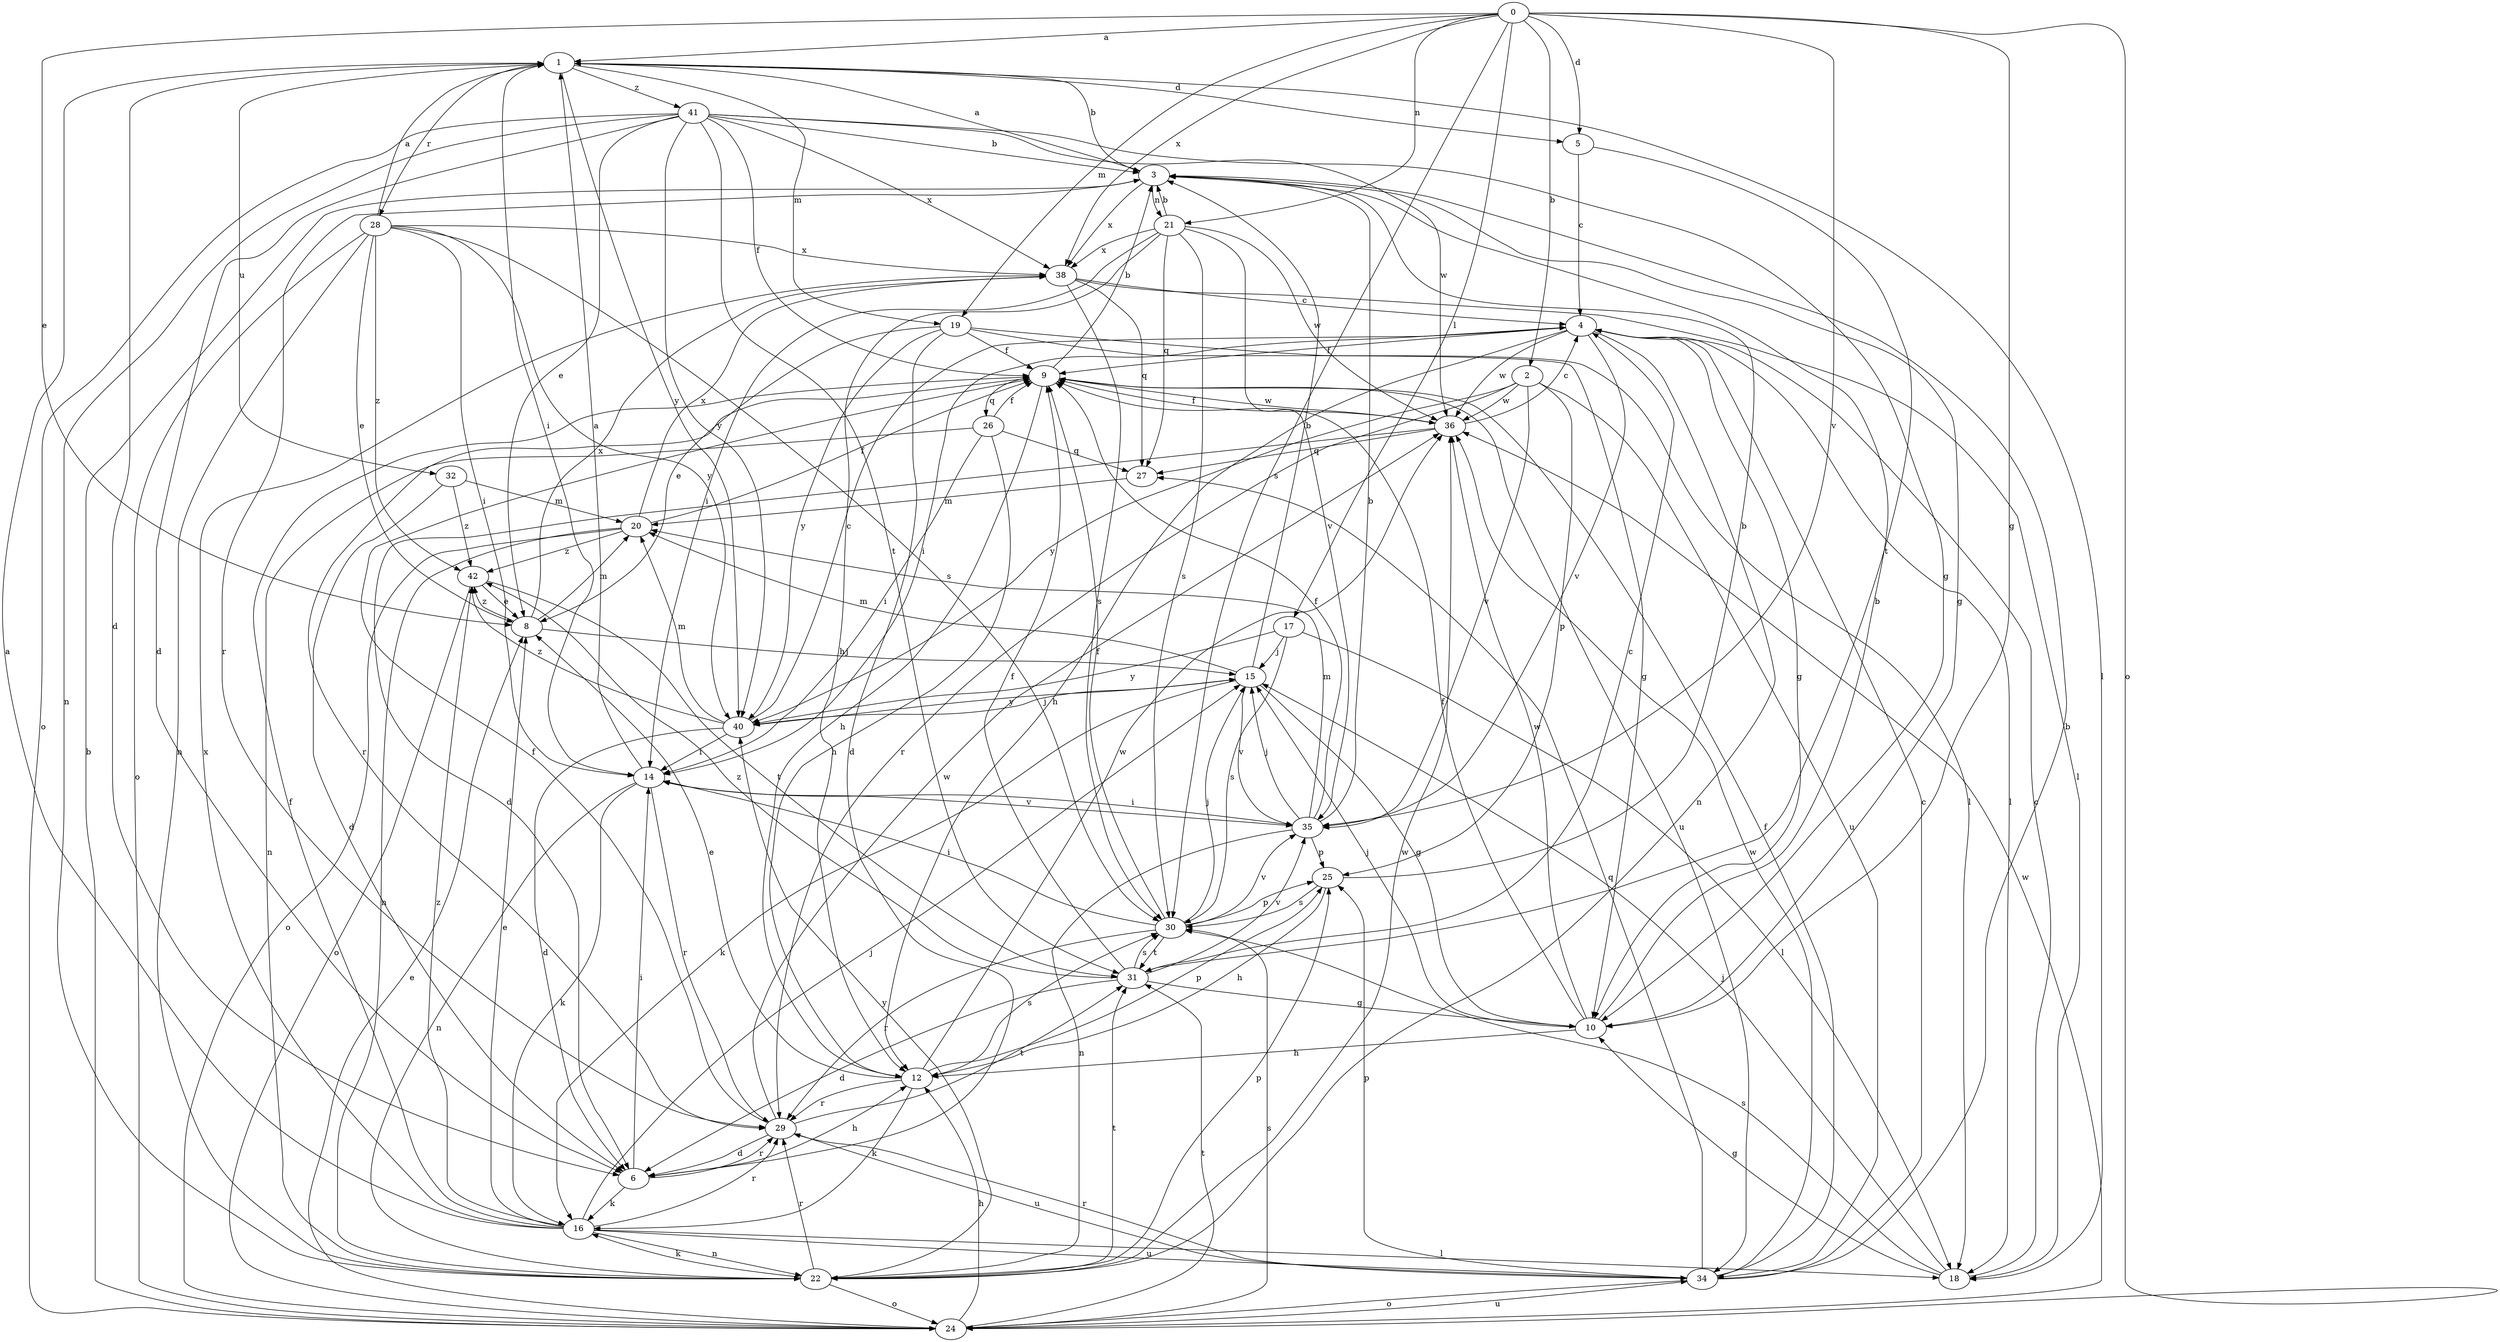strict digraph  {
0;
1;
2;
3;
4;
5;
6;
8;
9;
10;
12;
14;
15;
16;
17;
18;
19;
20;
21;
22;
24;
25;
26;
27;
28;
29;
30;
31;
32;
34;
35;
36;
38;
40;
41;
42;
0 -> 1  [label=a];
0 -> 2  [label=b];
0 -> 5  [label=d];
0 -> 8  [label=e];
0 -> 10  [label=g];
0 -> 17  [label=l];
0 -> 19  [label=m];
0 -> 21  [label=n];
0 -> 24  [label=o];
0 -> 30  [label=s];
0 -> 35  [label=v];
0 -> 38  [label=x];
1 -> 3  [label=b];
1 -> 5  [label=d];
1 -> 6  [label=d];
1 -> 14  [label=i];
1 -> 18  [label=l];
1 -> 19  [label=m];
1 -> 28  [label=r];
1 -> 32  [label=u];
1 -> 40  [label=y];
1 -> 41  [label=z];
2 -> 25  [label=p];
2 -> 29  [label=r];
2 -> 34  [label=u];
2 -> 35  [label=v];
2 -> 36  [label=w];
2 -> 40  [label=y];
3 -> 1  [label=a];
3 -> 10  [label=g];
3 -> 21  [label=n];
3 -> 29  [label=r];
3 -> 38  [label=x];
4 -> 9  [label=f];
4 -> 10  [label=g];
4 -> 12  [label=h];
4 -> 14  [label=i];
4 -> 18  [label=l];
4 -> 22  [label=n];
4 -> 35  [label=v];
4 -> 36  [label=w];
5 -> 4  [label=c];
5 -> 31  [label=t];
6 -> 12  [label=h];
6 -> 14  [label=i];
6 -> 16  [label=k];
6 -> 29  [label=r];
8 -> 15  [label=j];
8 -> 20  [label=m];
8 -> 38  [label=x];
8 -> 42  [label=z];
9 -> 3  [label=b];
9 -> 12  [label=h];
9 -> 26  [label=q];
9 -> 29  [label=r];
9 -> 34  [label=u];
9 -> 36  [label=w];
10 -> 3  [label=b];
10 -> 9  [label=f];
10 -> 12  [label=h];
10 -> 15  [label=j];
10 -> 36  [label=w];
12 -> 8  [label=e];
12 -> 16  [label=k];
12 -> 25  [label=p];
12 -> 29  [label=r];
12 -> 30  [label=s];
12 -> 36  [label=w];
14 -> 1  [label=a];
14 -> 16  [label=k];
14 -> 22  [label=n];
14 -> 29  [label=r];
14 -> 35  [label=v];
15 -> 3  [label=b];
15 -> 10  [label=g];
15 -> 16  [label=k];
15 -> 20  [label=m];
15 -> 35  [label=v];
15 -> 40  [label=y];
16 -> 1  [label=a];
16 -> 8  [label=e];
16 -> 9  [label=f];
16 -> 15  [label=j];
16 -> 18  [label=l];
16 -> 22  [label=n];
16 -> 29  [label=r];
16 -> 34  [label=u];
16 -> 38  [label=x];
16 -> 42  [label=z];
17 -> 15  [label=j];
17 -> 18  [label=l];
17 -> 30  [label=s];
17 -> 40  [label=y];
18 -> 4  [label=c];
18 -> 10  [label=g];
18 -> 15  [label=j];
18 -> 30  [label=s];
19 -> 6  [label=d];
19 -> 8  [label=e];
19 -> 9  [label=f];
19 -> 10  [label=g];
19 -> 18  [label=l];
19 -> 40  [label=y];
20 -> 9  [label=f];
20 -> 22  [label=n];
20 -> 24  [label=o];
20 -> 38  [label=x];
20 -> 42  [label=z];
21 -> 3  [label=b];
21 -> 12  [label=h];
21 -> 14  [label=i];
21 -> 27  [label=q];
21 -> 30  [label=s];
21 -> 35  [label=v];
21 -> 36  [label=w];
21 -> 38  [label=x];
22 -> 16  [label=k];
22 -> 24  [label=o];
22 -> 25  [label=p];
22 -> 29  [label=r];
22 -> 31  [label=t];
22 -> 36  [label=w];
22 -> 40  [label=y];
24 -> 3  [label=b];
24 -> 8  [label=e];
24 -> 12  [label=h];
24 -> 30  [label=s];
24 -> 31  [label=t];
24 -> 34  [label=u];
24 -> 36  [label=w];
25 -> 3  [label=b];
25 -> 12  [label=h];
25 -> 30  [label=s];
26 -> 9  [label=f];
26 -> 12  [label=h];
26 -> 14  [label=i];
26 -> 22  [label=n];
26 -> 27  [label=q];
27 -> 20  [label=m];
28 -> 1  [label=a];
28 -> 8  [label=e];
28 -> 14  [label=i];
28 -> 22  [label=n];
28 -> 24  [label=o];
28 -> 30  [label=s];
28 -> 38  [label=x];
28 -> 40  [label=y];
28 -> 42  [label=z];
29 -> 6  [label=d];
29 -> 9  [label=f];
29 -> 31  [label=t];
29 -> 34  [label=u];
29 -> 36  [label=w];
30 -> 9  [label=f];
30 -> 14  [label=i];
30 -> 15  [label=j];
30 -> 25  [label=p];
30 -> 29  [label=r];
30 -> 31  [label=t];
30 -> 35  [label=v];
31 -> 4  [label=c];
31 -> 6  [label=d];
31 -> 9  [label=f];
31 -> 10  [label=g];
31 -> 30  [label=s];
31 -> 35  [label=v];
31 -> 42  [label=z];
32 -> 6  [label=d];
32 -> 20  [label=m];
32 -> 42  [label=z];
34 -> 3  [label=b];
34 -> 4  [label=c];
34 -> 9  [label=f];
34 -> 24  [label=o];
34 -> 25  [label=p];
34 -> 27  [label=q];
34 -> 29  [label=r];
34 -> 36  [label=w];
35 -> 3  [label=b];
35 -> 9  [label=f];
35 -> 14  [label=i];
35 -> 15  [label=j];
35 -> 20  [label=m];
35 -> 22  [label=n];
35 -> 25  [label=p];
36 -> 4  [label=c];
36 -> 6  [label=d];
36 -> 9  [label=f];
36 -> 27  [label=q];
38 -> 4  [label=c];
38 -> 18  [label=l];
38 -> 27  [label=q];
38 -> 30  [label=s];
40 -> 4  [label=c];
40 -> 6  [label=d];
40 -> 14  [label=i];
40 -> 15  [label=j];
40 -> 20  [label=m];
40 -> 42  [label=z];
41 -> 3  [label=b];
41 -> 6  [label=d];
41 -> 8  [label=e];
41 -> 9  [label=f];
41 -> 10  [label=g];
41 -> 22  [label=n];
41 -> 24  [label=o];
41 -> 31  [label=t];
41 -> 36  [label=w];
41 -> 38  [label=x];
41 -> 40  [label=y];
42 -> 8  [label=e];
42 -> 24  [label=o];
42 -> 31  [label=t];
}
